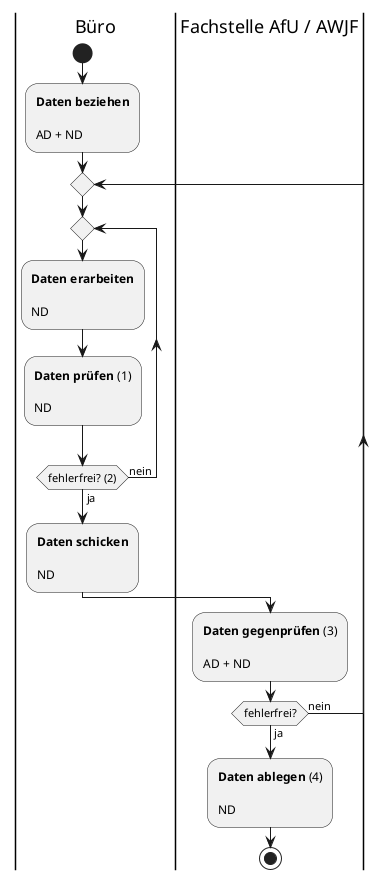 @startuml

|Büro|

start

:**Daten beziehen**\n\nAD + ND;

repeat

  repeat
  
    :**Daten erarbeiten**\n\nND;
    
    :**Daten prüfen** (1)\n\nND;
  
  repeat while (fehlerfrei? (2)) is (nein) not (ja)
  
  :**Daten schicken**\n\nND;

|Fachstelle AfU / AWJF|

:**Daten gegenprüfen** (3)\n\nAD + ND;

repeat while (fehlerfrei?) is (nein) not (ja)

:**Daten ablegen** (4)\n\nND;

stop

@enduml